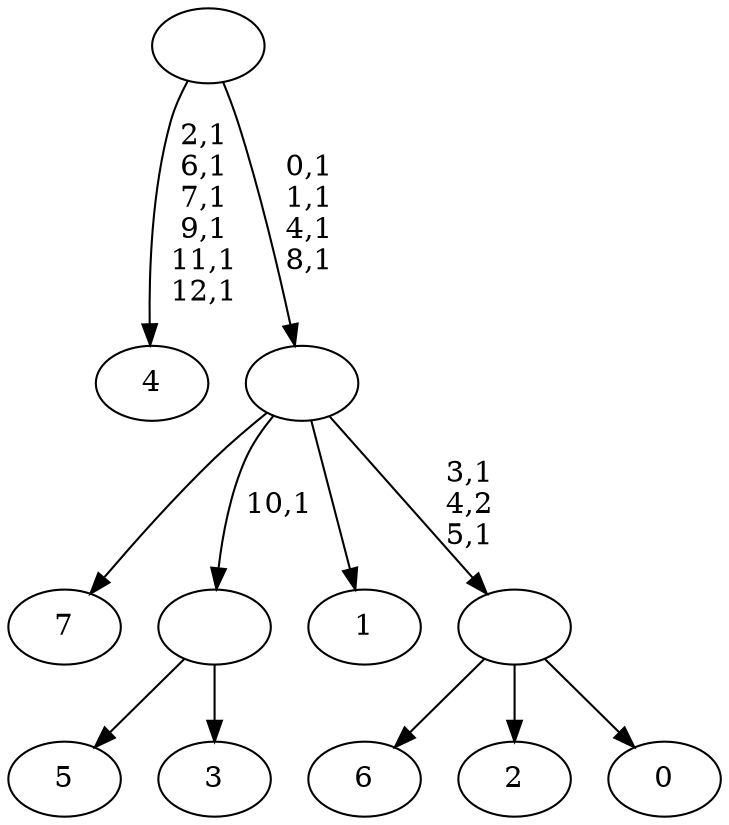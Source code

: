 digraph T {
	21 [label="7"]
	20 [label="6"]
	19 [label="5"]
	18 [label="4"]
	11 [label="3"]
	10 [label=""]
	9 [label="2"]
	8 [label="1"]
	7 [label="0"]
	6 [label=""]
	4 [label=""]
	0 [label=""]
	10 -> 19 [label=""]
	10 -> 11 [label=""]
	6 -> 20 [label=""]
	6 -> 9 [label=""]
	6 -> 7 [label=""]
	4 -> 6 [label="3,1\n4,2\n5,1"]
	4 -> 21 [label=""]
	4 -> 10 [label="10,1"]
	4 -> 8 [label=""]
	0 -> 4 [label="0,1\n1,1\n4,1\n8,1"]
	0 -> 18 [label="2,1\n6,1\n7,1\n9,1\n11,1\n12,1"]
}
